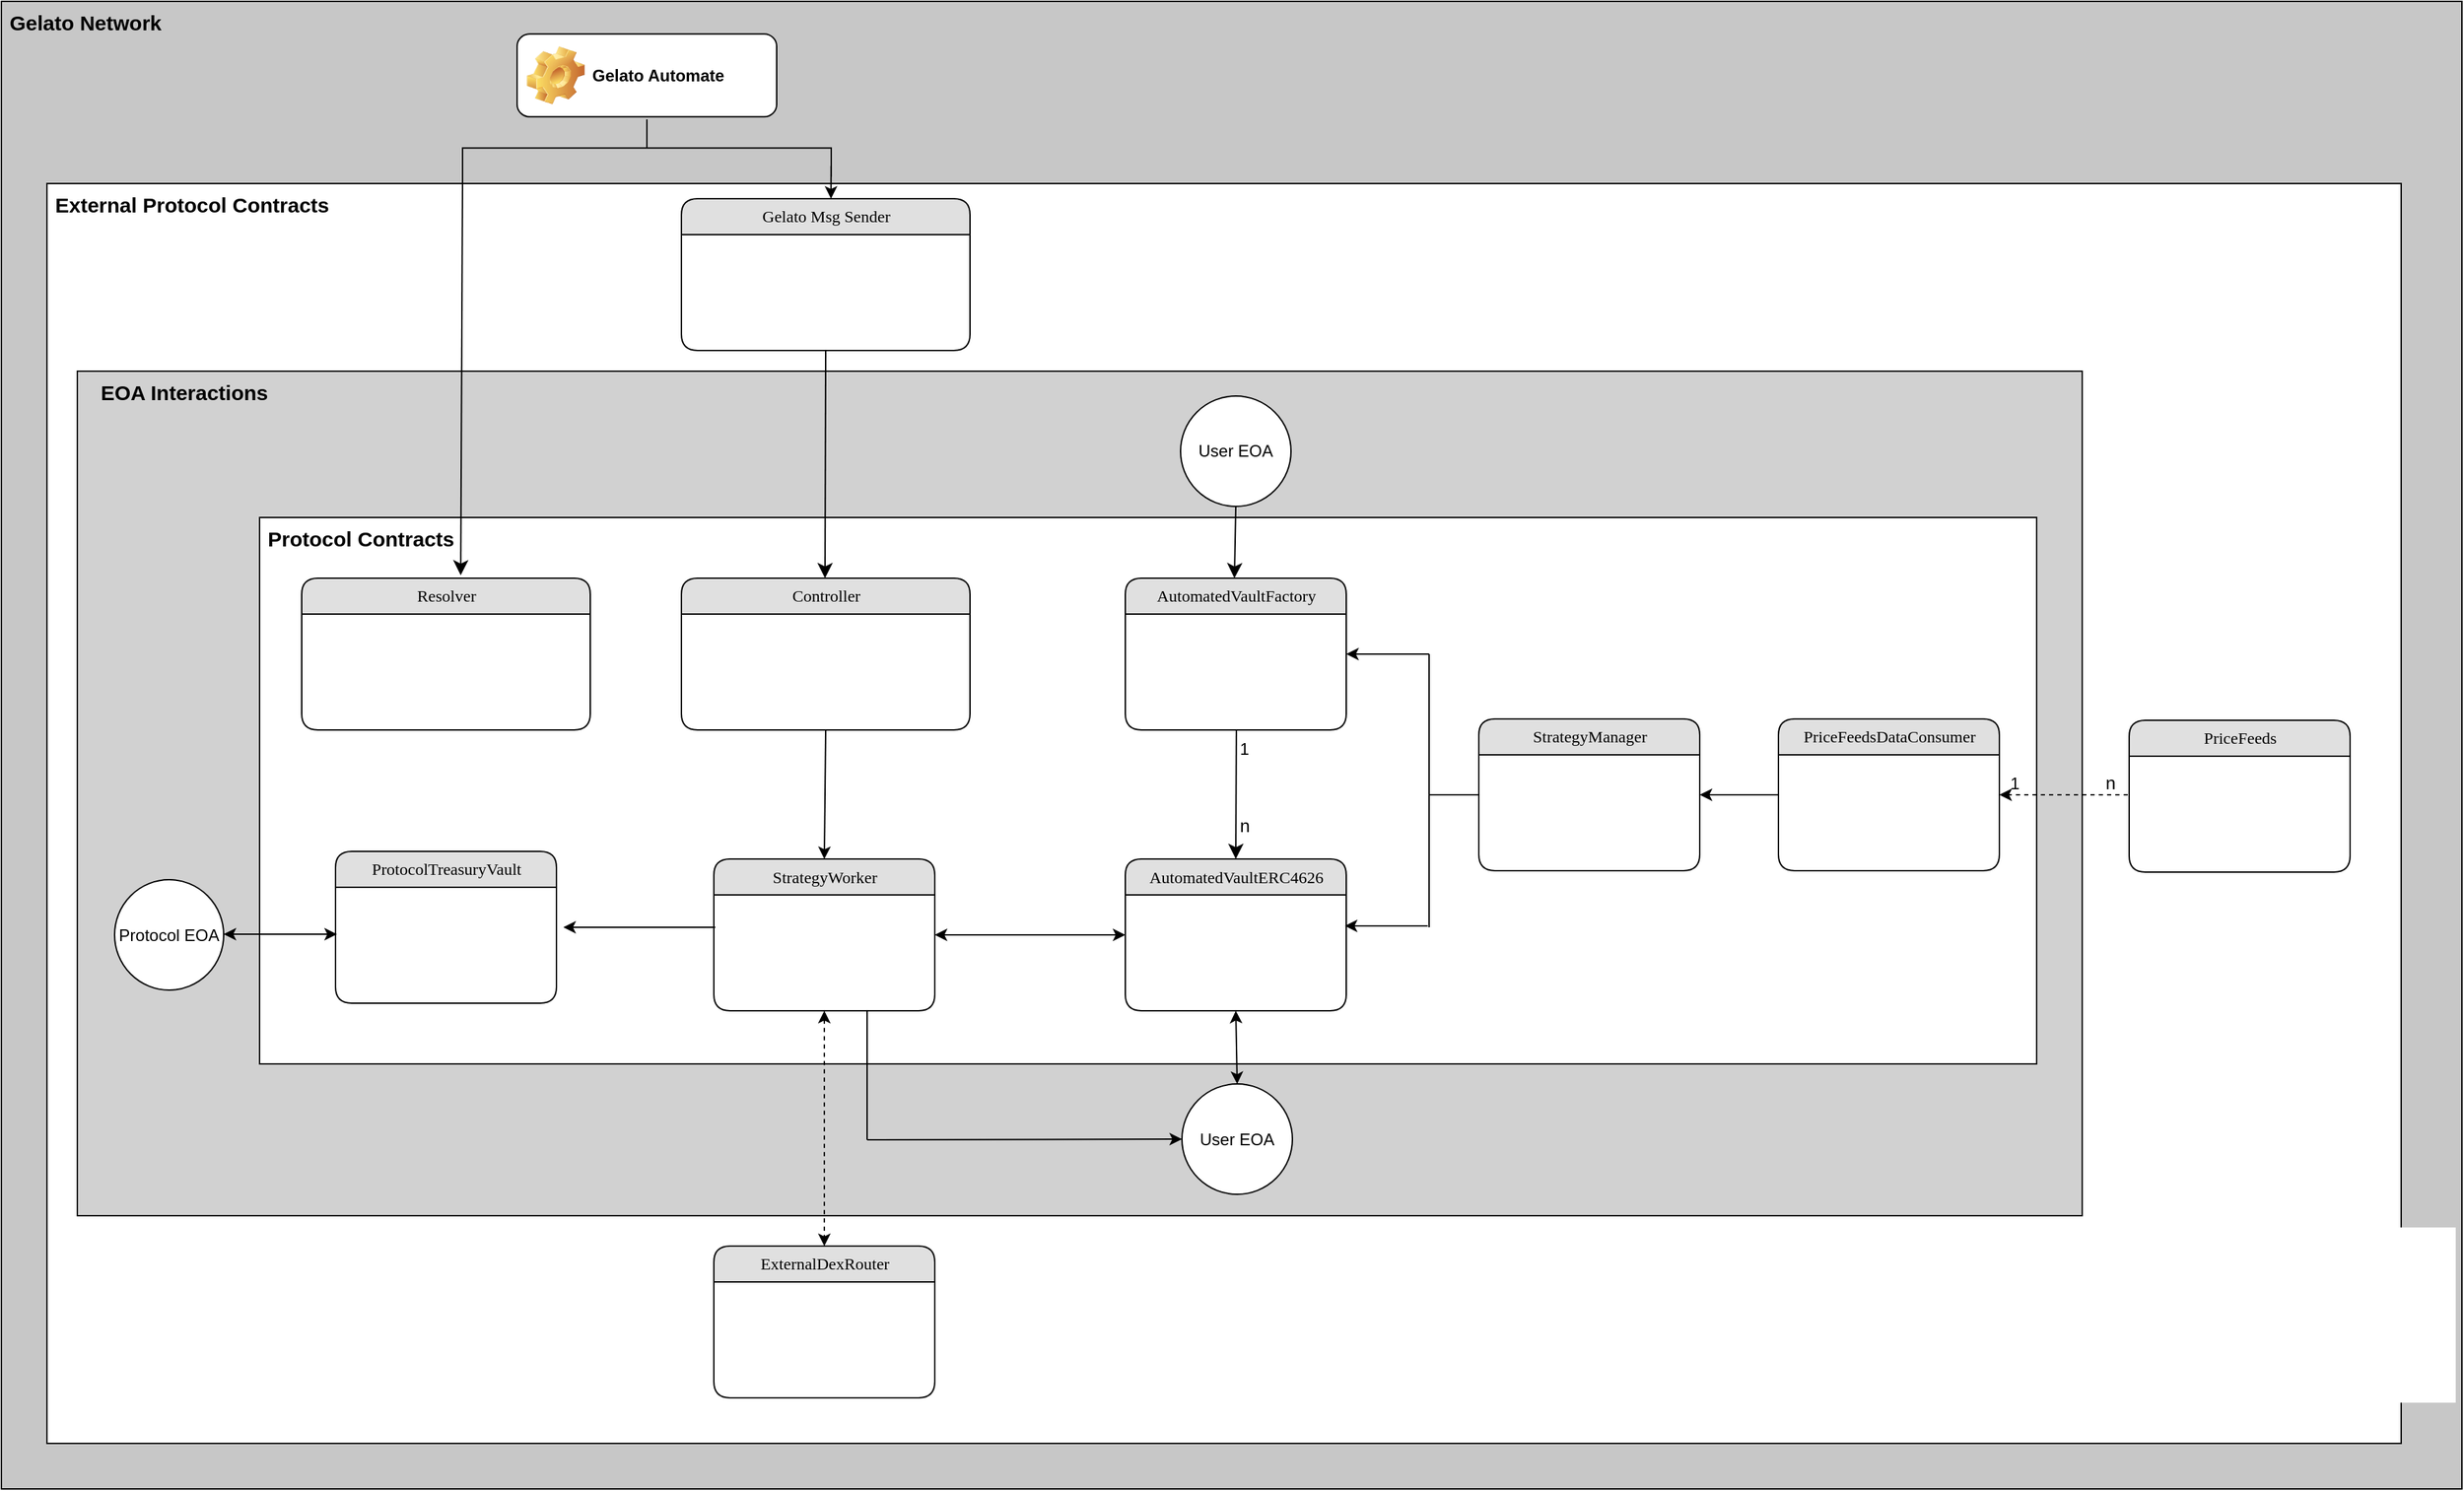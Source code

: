 <mxfile version="22.0.4" type="device">
  <diagram name="Page-1" id="b520641d-4fe3-3701-9064-5fc419738815">
    <mxGraphModel dx="2714" dy="2600" grid="1" gridSize="11" guides="1" tooltips="1" connect="1" arrows="1" fold="1" page="1" pageScale="1" pageWidth="1654" pageHeight="1169" background="none" math="0" shadow="0">
      <root>
        <mxCell id="0" />
        <mxCell id="1" parent="0" />
        <mxCell id="byzspxksrCd8A4GHxwi9-51" value="" style="rounded=0;whiteSpace=wrap;html=1;fillColor=#c7c7c7;" parent="1" vertex="1">
          <mxGeometry x="242" y="-440" width="1782" height="1078" as="geometry" />
        </mxCell>
        <mxCell id="byzspxksrCd8A4GHxwi9-53" value="" style="rounded=0;whiteSpace=wrap;html=1;" parent="1" vertex="1">
          <mxGeometry x="275" y="-308" width="1705" height="913" as="geometry" />
        </mxCell>
        <mxCell id="byzspxksrCd8A4GHxwi9-52" value="" style="rounded=0;whiteSpace=wrap;html=1;fillColor=#d1d1d1;" parent="1" vertex="1">
          <mxGeometry x="297" y="-172" width="1452" height="612" as="geometry" />
        </mxCell>
        <mxCell id="byzspxksrCd8A4GHxwi9-50" value="" style="rounded=0;whiteSpace=wrap;html=1;" parent="1" vertex="1">
          <mxGeometry x="429" y="-66" width="1287" height="396" as="geometry" />
        </mxCell>
        <mxCell id="byzspxksrCd8A4GHxwi9-5" value="User EOA" style="ellipse;whiteSpace=wrap;html=1;aspect=fixed;" parent="1" vertex="1">
          <mxGeometry x="1096" y="-154" width="80" height="80" as="geometry" />
        </mxCell>
        <mxCell id="byzspxksrCd8A4GHxwi9-6" style="edgeStyle=none;html=1;labelBackgroundColor=none;startFill=0;startSize=8;endFill=1;endSize=8;fontFamily=Verdana;fontSize=12;exitX=0.5;exitY=1;exitDx=0;exitDy=0;" parent="1" source="byzspxksrCd8A4GHxwi9-5" edge="1">
          <mxGeometry relative="1" as="geometry">
            <mxPoint x="1135.41" y="36" as="sourcePoint" />
            <mxPoint x="1135" y="-22" as="targetPoint" />
          </mxGeometry>
        </mxCell>
        <mxCell id="byzspxksrCd8A4GHxwi9-7" value="AutomatedVaultERC4626" style="swimlane;html=1;fontStyle=0;childLayout=stackLayout;horizontal=1;startSize=26;fillColor=#e0e0e0;horizontalStack=0;resizeParent=1;resizeLast=0;collapsible=1;marginBottom=0;swimlaneFillColor=#ffffff;align=center;rounded=1;shadow=0;comic=0;labelBackgroundColor=none;strokeWidth=1;fontFamily=Verdana;fontSize=12" parent="1" vertex="1">
          <mxGeometry x="1056" y="181.5" width="160" height="110" as="geometry" />
        </mxCell>
        <mxCell id="byzspxksrCd8A4GHxwi9-13" style="edgeStyle=none;html=1;labelBackgroundColor=none;startFill=0;startSize=8;endFill=1;endSize=8;fontFamily=Verdana;fontSize=12;exitX=0.5;exitY=1;exitDx=0;exitDy=0;entryX=0.5;entryY=0;entryDx=0;entryDy=0;" parent="1" target="byzspxksrCd8A4GHxwi9-7" edge="1">
          <mxGeometry relative="1" as="geometry">
            <mxPoint x="1136.41" y="88" as="sourcePoint" />
            <mxPoint x="1135.41" y="140" as="targetPoint" />
          </mxGeometry>
        </mxCell>
        <mxCell id="byzspxksrCd8A4GHxwi9-14" value="AutomatedVaultFactory" style="swimlane;html=1;fontStyle=0;childLayout=stackLayout;horizontal=1;startSize=26;fillColor=#e0e0e0;horizontalStack=0;resizeParent=1;resizeLast=0;collapsible=1;marginBottom=0;swimlaneFillColor=#ffffff;align=center;rounded=1;shadow=0;comic=0;labelBackgroundColor=none;strokeWidth=1;fontFamily=Verdana;fontSize=12" parent="1" vertex="1">
          <mxGeometry x="1056" y="-22" width="160" height="110" as="geometry" />
        </mxCell>
        <mxCell id="byzspxksrCd8A4GHxwi9-15" value="&lt;font style=&quot;font-size: 12px;&quot;&gt;1&lt;/font&gt;" style="text;html=1;strokeColor=none;fillColor=none;spacingLeft=4;spacingRight=4;whiteSpace=wrap;overflow=hidden;rotatable=0;points=[[0,0.5],[1,0.5]];portConstraint=eastwest;fontSize=12;" parent="1" vertex="1">
          <mxGeometry x="1133" y="88" width="22" height="22" as="geometry" />
        </mxCell>
        <mxCell id="byzspxksrCd8A4GHxwi9-16" value="&lt;font style=&quot;font-size: 13px;&quot;&gt;n&lt;/font&gt;" style="text;html=1;strokeColor=none;fillColor=none;spacingLeft=4;spacingRight=4;whiteSpace=wrap;overflow=hidden;rotatable=0;points=[[0,0.5],[1,0.5]];portConstraint=eastwest;fontSize=13;" parent="1" vertex="1">
          <mxGeometry x="1133" y="143" width="22" height="22" as="geometry" />
        </mxCell>
        <mxCell id="byzspxksrCd8A4GHxwi9-18" value="User EOA" style="ellipse;whiteSpace=wrap;html=1;aspect=fixed;" parent="1" vertex="1">
          <mxGeometry x="1097" y="344.5" width="80" height="80" as="geometry" />
        </mxCell>
        <mxCell id="byzspxksrCd8A4GHxwi9-20" value="" style="endArrow=classic;startArrow=classic;html=1;rounded=0;exitX=0.5;exitY=1;exitDx=0;exitDy=0;entryX=0.5;entryY=0;entryDx=0;entryDy=0;" parent="1" source="byzspxksrCd8A4GHxwi9-7" target="byzspxksrCd8A4GHxwi9-18" edge="1">
          <mxGeometry width="50" height="50" relative="1" as="geometry">
            <mxPoint x="1216" y="277.5" as="sourcePoint" />
            <mxPoint x="1309" y="277.5" as="targetPoint" />
          </mxGeometry>
        </mxCell>
        <mxCell id="byzspxksrCd8A4GHxwi9-22" value="StrategyWorker" style="swimlane;html=1;fontStyle=0;childLayout=stackLayout;horizontal=1;startSize=26;fillColor=#e0e0e0;horizontalStack=0;resizeParent=1;resizeLast=0;collapsible=1;marginBottom=0;swimlaneFillColor=#ffffff;align=center;rounded=1;shadow=0;comic=0;labelBackgroundColor=none;strokeWidth=1;fontFamily=Verdana;fontSize=12" parent="1" vertex="1">
          <mxGeometry x="758" y="181.5" width="160" height="110" as="geometry" />
        </mxCell>
        <mxCell id="byzspxksrCd8A4GHxwi9-26" value="Controller" style="swimlane;html=1;fontStyle=0;childLayout=stackLayout;horizontal=1;startSize=26;fillColor=#e0e0e0;horizontalStack=0;resizeParent=1;resizeLast=0;collapsible=1;marginBottom=0;swimlaneFillColor=#ffffff;align=center;rounded=1;shadow=0;comic=0;labelBackgroundColor=none;strokeWidth=1;fontFamily=Verdana;fontSize=12" parent="1" vertex="1">
          <mxGeometry x="734.5" y="-22" width="209" height="110" as="geometry" />
        </mxCell>
        <mxCell id="byzspxksrCd8A4GHxwi9-30" value="ExternalDexRouter" style="swimlane;html=1;fontStyle=0;childLayout=stackLayout;horizontal=1;startSize=26;fillColor=#e0e0e0;horizontalStack=0;resizeParent=1;resizeLast=0;collapsible=1;marginBottom=0;swimlaneFillColor=#ffffff;align=center;rounded=1;shadow=0;comic=0;labelBackgroundColor=none;strokeWidth=1;fontFamily=Verdana;fontSize=12" parent="1" vertex="1">
          <mxGeometry x="758" y="462" width="160" height="110" as="geometry" />
        </mxCell>
        <mxCell id="byzspxksrCd8A4GHxwi9-34" value="ProtocolTreasuryVault" style="swimlane;html=1;fontStyle=0;childLayout=stackLayout;horizontal=1;startSize=26;fillColor=#e0e0e0;horizontalStack=0;resizeParent=1;resizeLast=0;collapsible=1;marginBottom=0;swimlaneFillColor=#ffffff;align=center;rounded=1;shadow=0;comic=0;labelBackgroundColor=none;strokeWidth=1;fontFamily=Verdana;fontSize=12" parent="1" vertex="1">
          <mxGeometry x="484" y="176" width="160" height="110" as="geometry" />
        </mxCell>
        <mxCell id="byzspxksrCd8A4GHxwi9-38" value="" style="endArrow=classic;startArrow=classic;html=1;rounded=0;exitX=1;exitY=0.5;exitDx=0;exitDy=0;entryX=0;entryY=0.5;entryDx=0;entryDy=0;" parent="1" source="byzspxksrCd8A4GHxwi9-22" target="byzspxksrCd8A4GHxwi9-7" edge="1">
          <mxGeometry width="50" height="50" relative="1" as="geometry">
            <mxPoint x="935" y="193" as="sourcePoint" />
            <mxPoint x="985" y="143" as="targetPoint" />
          </mxGeometry>
        </mxCell>
        <mxCell id="byzspxksrCd8A4GHxwi9-44" style="edgeStyle=none;html=1;labelBackgroundColor=none;startFill=0;startSize=8;endFill=1;endSize=8;fontFamily=Verdana;fontSize=12;exitX=0.5;exitY=1;exitDx=0;exitDy=0;" parent="1" source="stzLwv41HhVOiGjMC_Pm-5" edge="1">
          <mxGeometry relative="1" as="geometry">
            <mxPoint x="839" y="-74" as="sourcePoint" />
            <mxPoint x="838.5" y="-22" as="targetPoint" />
          </mxGeometry>
        </mxCell>
        <mxCell id="byzspxksrCd8A4GHxwi9-45" value="" style="endArrow=classic;html=1;rounded=0;entryX=0.5;entryY=0;entryDx=0;entryDy=0;exitX=0.5;exitY=1;exitDx=0;exitDy=0;" parent="1" source="byzspxksrCd8A4GHxwi9-26" target="byzspxksrCd8A4GHxwi9-22" edge="1">
          <mxGeometry width="50" height="50" relative="1" as="geometry">
            <mxPoint x="825" y="88" as="sourcePoint" />
            <mxPoint x="985" y="110" as="targetPoint" />
          </mxGeometry>
        </mxCell>
        <mxCell id="byzspxksrCd8A4GHxwi9-46" value="" style="endArrow=classic;html=1;rounded=0;" parent="1" edge="1">
          <mxGeometry width="50" height="50" relative="1" as="geometry">
            <mxPoint x="759" y="231" as="sourcePoint" />
            <mxPoint x="649" y="231" as="targetPoint" />
          </mxGeometry>
        </mxCell>
        <mxCell id="byzspxksrCd8A4GHxwi9-47" value="" style="endArrow=classic;startArrow=classic;html=1;rounded=0;dashed=1;entryX=0.5;entryY=0;entryDx=0;entryDy=0;exitX=0.5;exitY=1;exitDx=0;exitDy=0;" parent="1" source="byzspxksrCd8A4GHxwi9-22" target="byzspxksrCd8A4GHxwi9-30" edge="1">
          <mxGeometry width="50" height="50" relative="1" as="geometry">
            <mxPoint x="836" y="308" as="sourcePoint" />
            <mxPoint x="838" y="374" as="targetPoint" />
          </mxGeometry>
        </mxCell>
        <mxCell id="byzspxksrCd8A4GHxwi9-48" value="Gelato Automate" style="label;whiteSpace=wrap;html=1;image=img/clipart/Gear_128x128.png" parent="1" vertex="1">
          <mxGeometry x="615.5" y="-416.37" width="188" height="60" as="geometry" />
        </mxCell>
        <mxCell id="byzspxksrCd8A4GHxwi9-54" value="&lt;font style=&quot;font-size: 15px;&quot;&gt;Gelato Network&amp;nbsp;&lt;br&gt;&lt;/font&gt;" style="text;html=1;strokeColor=none;fillColor=none;spacingLeft=4;spacingRight=4;whiteSpace=wrap;overflow=hidden;rotatable=0;points=[[0,0.5],[1,0.5]];portConstraint=eastwest;fontSize=15;fontStyle=1" parent="1" vertex="1">
          <mxGeometry x="242" y="-440" width="176" height="33" as="geometry" />
        </mxCell>
        <mxCell id="byzspxksrCd8A4GHxwi9-55" value="&lt;font style=&quot;font-size: 15px;&quot;&gt;External Protocol Contracts&lt;/font&gt;" style="text;html=1;strokeColor=none;fillColor=none;spacingLeft=4;spacingRight=4;whiteSpace=wrap;overflow=hidden;rotatable=0;points=[[0,0.5],[1,0.5]];portConstraint=eastwest;fontSize=15;fontStyle=1" parent="1" vertex="1">
          <mxGeometry x="275" y="-308" width="231" height="33" as="geometry" />
        </mxCell>
        <mxCell id="byzspxksrCd8A4GHxwi9-56" value="&lt;font style=&quot;font-size: 15px;&quot;&gt;EOA Interactions&lt;/font&gt;" style="text;html=1;strokeColor=none;fillColor=none;spacingLeft=4;spacingRight=4;whiteSpace=wrap;overflow=hidden;rotatable=0;points=[[0,0.5],[1,0.5]];portConstraint=eastwest;fontSize=15;fontStyle=1" parent="1" vertex="1">
          <mxGeometry x="308" y="-172" width="231" height="33" as="geometry" />
        </mxCell>
        <mxCell id="byzspxksrCd8A4GHxwi9-57" value="&lt;font style=&quot;font-size: 15px;&quot;&gt;Protocol Contracts&lt;/font&gt;" style="text;html=1;strokeColor=none;fillColor=none;spacingLeft=4;spacingRight=4;whiteSpace=wrap;overflow=hidden;rotatable=0;points=[[0,0.5],[1,0.5]];portConstraint=eastwest;fontSize=15;fontStyle=1" parent="1" vertex="1">
          <mxGeometry x="429" y="-66" width="231" height="33" as="geometry" />
        </mxCell>
        <mxCell id="t4ZX40rrtwbt4coiygym-1" value="Protocol EOA" style="ellipse;whiteSpace=wrap;html=1;aspect=fixed;" parent="1" vertex="1">
          <mxGeometry x="324" y="196.5" width="79" height="80" as="geometry" />
        </mxCell>
        <mxCell id="t4ZX40rrtwbt4coiygym-2" value="" style="endArrow=classic;startArrow=classic;html=1;rounded=0;exitX=1;exitY=0.5;exitDx=0;exitDy=0;entryX=0;entryY=0.5;entryDx=0;entryDy=0;" parent="1" edge="1">
          <mxGeometry width="50" height="50" relative="1" as="geometry">
            <mxPoint x="403" y="236" as="sourcePoint" />
            <mxPoint x="485" y="236" as="targetPoint" />
          </mxGeometry>
        </mxCell>
        <mxCell id="stzLwv41HhVOiGjMC_Pm-1" value="Resolver" style="swimlane;html=1;fontStyle=0;childLayout=stackLayout;horizontal=1;startSize=26;fillColor=#e0e0e0;horizontalStack=0;resizeParent=1;resizeLast=0;collapsible=1;marginBottom=0;swimlaneFillColor=#ffffff;align=center;rounded=1;shadow=0;comic=0;labelBackgroundColor=none;strokeWidth=1;fontFamily=Verdana;fontSize=12" parent="1" vertex="1">
          <mxGeometry x="459.5" y="-22" width="209" height="110" as="geometry" />
        </mxCell>
        <mxCell id="stzLwv41HhVOiGjMC_Pm-2" value="" style="strokeWidth=1;html=1;shape=mxgraph.flowchart.annotation_2;align=left;labelPosition=right;pointerEvents=1;rotation=90;" parent="1" vertex="1">
          <mxGeometry x="688.75" y="-467.25" width="41.5" height="267" as="geometry" />
        </mxCell>
        <mxCell id="stzLwv41HhVOiGjMC_Pm-3" style="edgeStyle=none;html=1;labelBackgroundColor=none;startFill=0;startSize=8;endFill=1;endSize=8;fontFamily=Verdana;fontSize=12;exitX=1;exitY=1;exitDx=0;exitDy=0;entryX=0.551;entryY=-0.019;entryDx=0;entryDy=0;entryPerimeter=0;exitPerimeter=0;" parent="1" source="stzLwv41HhVOiGjMC_Pm-2" target="stzLwv41HhVOiGjMC_Pm-1" edge="1">
          <mxGeometry relative="1" as="geometry">
            <mxPoint x="575.5" y="-198" as="sourcePoint" />
            <mxPoint x="575" y="-146" as="targetPoint" />
          </mxGeometry>
        </mxCell>
        <mxCell id="stzLwv41HhVOiGjMC_Pm-5" value="Gelato Msg Sender" style="swimlane;html=1;fontStyle=0;childLayout=stackLayout;horizontal=1;startSize=26;fillColor=#e0e0e0;horizontalStack=0;resizeParent=1;resizeLast=0;collapsible=1;marginBottom=0;swimlaneFillColor=#ffffff;align=center;rounded=1;shadow=0;comic=0;labelBackgroundColor=none;strokeWidth=1;fontFamily=Verdana;fontSize=12" parent="1" vertex="1">
          <mxGeometry x="734.5" y="-297" width="209" height="110" as="geometry" />
        </mxCell>
        <mxCell id="stzLwv41HhVOiGjMC_Pm-7" value="" style="endArrow=classic;html=1;rounded=0;entryX=0.661;entryY=0.111;entryDx=0;entryDy=0;entryPerimeter=0;" parent="1" edge="1">
          <mxGeometry width="50" height="50" relative="1" as="geometry">
            <mxPoint x="842.88" y="-320.81" as="sourcePoint" />
            <mxPoint x="842.825" y="-297.0" as="targetPoint" />
          </mxGeometry>
        </mxCell>
        <mxCell id="8cZj9O0Ab_hHfe_6Ndu2-4" value="" style="endArrow=classic;html=1;rounded=0;entryX=0;entryY=0.5;entryDx=0;entryDy=0;" edge="1" parent="1" target="byzspxksrCd8A4GHxwi9-18">
          <mxGeometry width="50" height="50" relative="1" as="geometry">
            <mxPoint x="869" y="385" as="sourcePoint" />
            <mxPoint x="1139" y="264" as="targetPoint" />
          </mxGeometry>
        </mxCell>
        <mxCell id="8cZj9O0Ab_hHfe_6Ndu2-6" value="StrategyManager" style="swimlane;html=1;fontStyle=0;childLayout=stackLayout;horizontal=1;startSize=26;fillColor=#e0e0e0;horizontalStack=0;resizeParent=1;resizeLast=0;collapsible=1;marginBottom=0;swimlaneFillColor=#ffffff;align=center;rounded=1;shadow=0;comic=0;labelBackgroundColor=none;strokeWidth=1;fontFamily=Verdana;fontSize=12" vertex="1" parent="1">
          <mxGeometry x="1312" y="80" width="160" height="110" as="geometry" />
        </mxCell>
        <mxCell id="8cZj9O0Ab_hHfe_6Ndu2-7" value="PriceFeedsDataConsumer" style="swimlane;html=1;fontStyle=0;childLayout=stackLayout;horizontal=1;startSize=26;fillColor=#e0e0e0;horizontalStack=0;resizeParent=1;resizeLast=0;collapsible=1;marginBottom=0;swimlaneFillColor=#ffffff;align=center;rounded=1;shadow=0;comic=0;labelBackgroundColor=none;strokeWidth=1;fontFamily=Verdana;fontSize=12" vertex="1" parent="1">
          <mxGeometry x="1529" y="80" width="160" height="110" as="geometry" />
        </mxCell>
        <mxCell id="8cZj9O0Ab_hHfe_6Ndu2-8" value="" style="endArrow=classic;html=1;rounded=0;exitX=0;exitY=0.5;exitDx=0;exitDy=0;entryX=1;entryY=0.5;entryDx=0;entryDy=0;" edge="1" parent="1" source="8cZj9O0Ab_hHfe_6Ndu2-7" target="8cZj9O0Ab_hHfe_6Ndu2-6">
          <mxGeometry width="50" height="50" relative="1" as="geometry">
            <mxPoint x="1023" y="171" as="sourcePoint" />
            <mxPoint x="1463" y="135" as="targetPoint" />
          </mxGeometry>
        </mxCell>
        <mxCell id="8cZj9O0Ab_hHfe_6Ndu2-9" value="" style="endArrow=none;html=1;rounded=0;exitX=0;exitY=0.5;exitDx=0;exitDy=0;" edge="1" parent="1" source="8cZj9O0Ab_hHfe_6Ndu2-6">
          <mxGeometry width="50" height="50" relative="1" as="geometry">
            <mxPoint x="1023" y="171" as="sourcePoint" />
            <mxPoint x="1276" y="135" as="targetPoint" />
          </mxGeometry>
        </mxCell>
        <mxCell id="8cZj9O0Ab_hHfe_6Ndu2-11" value="" style="endArrow=none;html=1;rounded=0;" edge="1" parent="1">
          <mxGeometry width="50" height="50" relative="1" as="geometry">
            <mxPoint x="1276" y="231" as="sourcePoint" />
            <mxPoint x="1276" y="33" as="targetPoint" />
          </mxGeometry>
        </mxCell>
        <mxCell id="8cZj9O0Ab_hHfe_6Ndu2-12" value="" style="endArrow=classic;html=1;rounded=0;entryX=1;entryY=0.5;entryDx=0;entryDy=0;" edge="1" parent="1" target="byzspxksrCd8A4GHxwi9-14">
          <mxGeometry width="50" height="50" relative="1" as="geometry">
            <mxPoint x="1276" y="33" as="sourcePoint" />
            <mxPoint x="1194" y="110" as="targetPoint" />
          </mxGeometry>
        </mxCell>
        <mxCell id="8cZj9O0Ab_hHfe_6Ndu2-13" value="" style="endArrow=classic;html=1;rounded=0;entryX=1;entryY=0.5;entryDx=0;entryDy=0;" edge="1" parent="1">
          <mxGeometry width="50" height="50" relative="1" as="geometry">
            <mxPoint x="1275" y="230" as="sourcePoint" />
            <mxPoint x="1215" y="230" as="targetPoint" />
          </mxGeometry>
        </mxCell>
        <mxCell id="8cZj9O0Ab_hHfe_6Ndu2-14" value="" style="endArrow=none;html=1;rounded=0;" edge="1" parent="1">
          <mxGeometry width="50" height="50" relative="1" as="geometry">
            <mxPoint x="869" y="385" as="sourcePoint" />
            <mxPoint x="869" y="292" as="targetPoint" />
          </mxGeometry>
        </mxCell>
        <mxCell id="8cZj9O0Ab_hHfe_6Ndu2-15" value="PriceFeeds" style="swimlane;html=1;fontStyle=0;childLayout=stackLayout;horizontal=1;startSize=26;fillColor=#e0e0e0;horizontalStack=0;resizeParent=1;resizeLast=0;collapsible=1;marginBottom=0;swimlaneFillColor=#ffffff;align=center;rounded=1;shadow=0;comic=0;labelBackgroundColor=none;strokeWidth=1;fontFamily=Verdana;fontSize=12" vertex="1" parent="1">
          <mxGeometry x="1783" y="81" width="160" height="110" as="geometry" />
        </mxCell>
        <mxCell id="8cZj9O0Ab_hHfe_6Ndu2-16" value="" style="endArrow=classic;html=1;rounded=0;entryX=1;entryY=0.5;entryDx=0;entryDy=0;dashed=1;" edge="1" parent="1" target="8cZj9O0Ab_hHfe_6Ndu2-7">
          <mxGeometry width="50" height="50" relative="1" as="geometry">
            <mxPoint x="1782" y="135" as="sourcePoint" />
            <mxPoint x="1725" y="132" as="targetPoint" />
          </mxGeometry>
        </mxCell>
        <mxCell id="8cZj9O0Ab_hHfe_6Ndu2-18" value="&lt;font style=&quot;font-size: 12px;&quot;&gt;1&lt;/font&gt;" style="text;html=1;strokeColor=none;fillColor=none;spacingLeft=4;spacingRight=4;whiteSpace=wrap;overflow=hidden;rotatable=0;points=[[0,0.5],[1,0.5]];portConstraint=eastwest;fontSize=12;" vertex="1" parent="1">
          <mxGeometry x="1691" y="113" width="22" height="22" as="geometry" />
        </mxCell>
        <mxCell id="8cZj9O0Ab_hHfe_6Ndu2-19" value="&lt;font style=&quot;font-size: 13px;&quot;&gt;n&lt;/font&gt;" style="text;html=1;strokeColor=none;fillColor=none;spacingLeft=4;spacingRight=4;whiteSpace=wrap;overflow=hidden;rotatable=0;points=[[0,0.5],[1,0.5]];portConstraint=eastwest;fontSize=13;" vertex="1" parent="1">
          <mxGeometry x="1760" y="112" width="22" height="22" as="geometry" />
        </mxCell>
      </root>
    </mxGraphModel>
  </diagram>
</mxfile>
